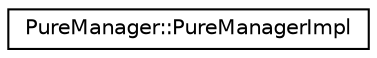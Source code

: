 digraph "Graphical Class Hierarchy"
{
 // LATEX_PDF_SIZE
  edge [fontname="Helvetica",fontsize="10",labelfontname="Helvetica",labelfontsize="10"];
  node [fontname="Helvetica",fontsize="10",shape=record];
  rankdir="LR";
  Node0 [label="PureManager::PureManagerImpl",height=0.2,width=0.4,color="black", fillcolor="white", style="filled",URL="$class_pure_manager_1_1_pure_manager_impl.html",tooltip=" "];
}
